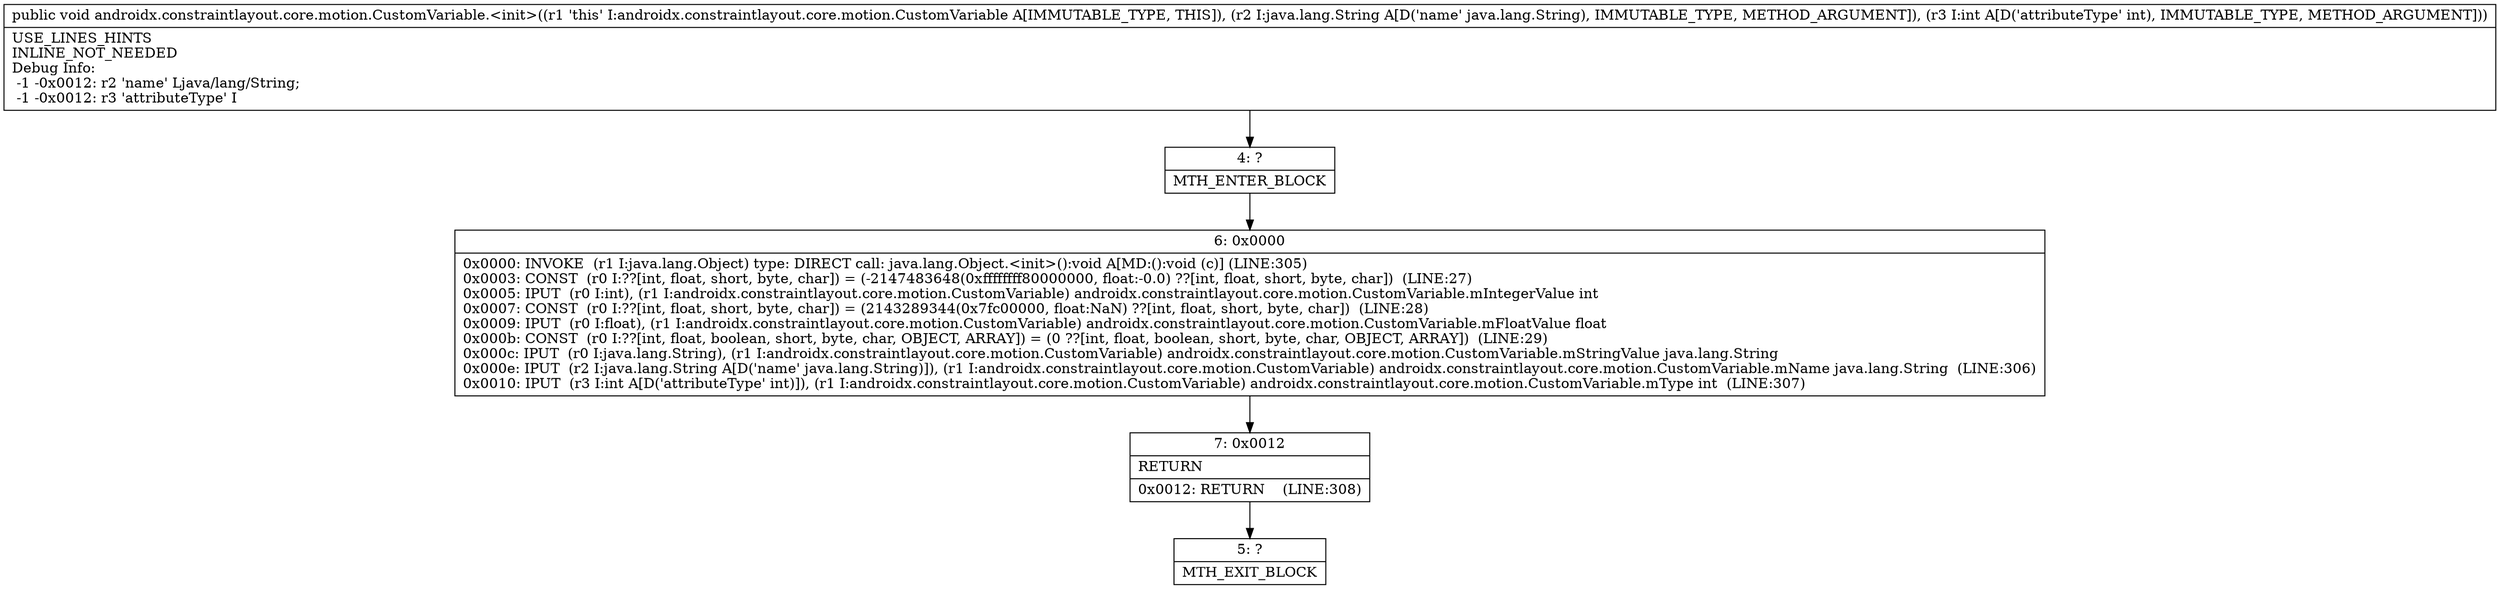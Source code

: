 digraph "CFG forandroidx.constraintlayout.core.motion.CustomVariable.\<init\>(Ljava\/lang\/String;I)V" {
Node_4 [shape=record,label="{4\:\ ?|MTH_ENTER_BLOCK\l}"];
Node_6 [shape=record,label="{6\:\ 0x0000|0x0000: INVOKE  (r1 I:java.lang.Object) type: DIRECT call: java.lang.Object.\<init\>():void A[MD:():void (c)] (LINE:305)\l0x0003: CONST  (r0 I:??[int, float, short, byte, char]) = (\-2147483648(0xffffffff80000000, float:\-0.0) ??[int, float, short, byte, char])  (LINE:27)\l0x0005: IPUT  (r0 I:int), (r1 I:androidx.constraintlayout.core.motion.CustomVariable) androidx.constraintlayout.core.motion.CustomVariable.mIntegerValue int \l0x0007: CONST  (r0 I:??[int, float, short, byte, char]) = (2143289344(0x7fc00000, float:NaN) ??[int, float, short, byte, char])  (LINE:28)\l0x0009: IPUT  (r0 I:float), (r1 I:androidx.constraintlayout.core.motion.CustomVariable) androidx.constraintlayout.core.motion.CustomVariable.mFloatValue float \l0x000b: CONST  (r0 I:??[int, float, boolean, short, byte, char, OBJECT, ARRAY]) = (0 ??[int, float, boolean, short, byte, char, OBJECT, ARRAY])  (LINE:29)\l0x000c: IPUT  (r0 I:java.lang.String), (r1 I:androidx.constraintlayout.core.motion.CustomVariable) androidx.constraintlayout.core.motion.CustomVariable.mStringValue java.lang.String \l0x000e: IPUT  (r2 I:java.lang.String A[D('name' java.lang.String)]), (r1 I:androidx.constraintlayout.core.motion.CustomVariable) androidx.constraintlayout.core.motion.CustomVariable.mName java.lang.String  (LINE:306)\l0x0010: IPUT  (r3 I:int A[D('attributeType' int)]), (r1 I:androidx.constraintlayout.core.motion.CustomVariable) androidx.constraintlayout.core.motion.CustomVariable.mType int  (LINE:307)\l}"];
Node_7 [shape=record,label="{7\:\ 0x0012|RETURN\l|0x0012: RETURN    (LINE:308)\l}"];
Node_5 [shape=record,label="{5\:\ ?|MTH_EXIT_BLOCK\l}"];
MethodNode[shape=record,label="{public void androidx.constraintlayout.core.motion.CustomVariable.\<init\>((r1 'this' I:androidx.constraintlayout.core.motion.CustomVariable A[IMMUTABLE_TYPE, THIS]), (r2 I:java.lang.String A[D('name' java.lang.String), IMMUTABLE_TYPE, METHOD_ARGUMENT]), (r3 I:int A[D('attributeType' int), IMMUTABLE_TYPE, METHOD_ARGUMENT]))  | USE_LINES_HINTS\lINLINE_NOT_NEEDED\lDebug Info:\l  \-1 \-0x0012: r2 'name' Ljava\/lang\/String;\l  \-1 \-0x0012: r3 'attributeType' I\l}"];
MethodNode -> Node_4;Node_4 -> Node_6;
Node_6 -> Node_7;
Node_7 -> Node_5;
}

